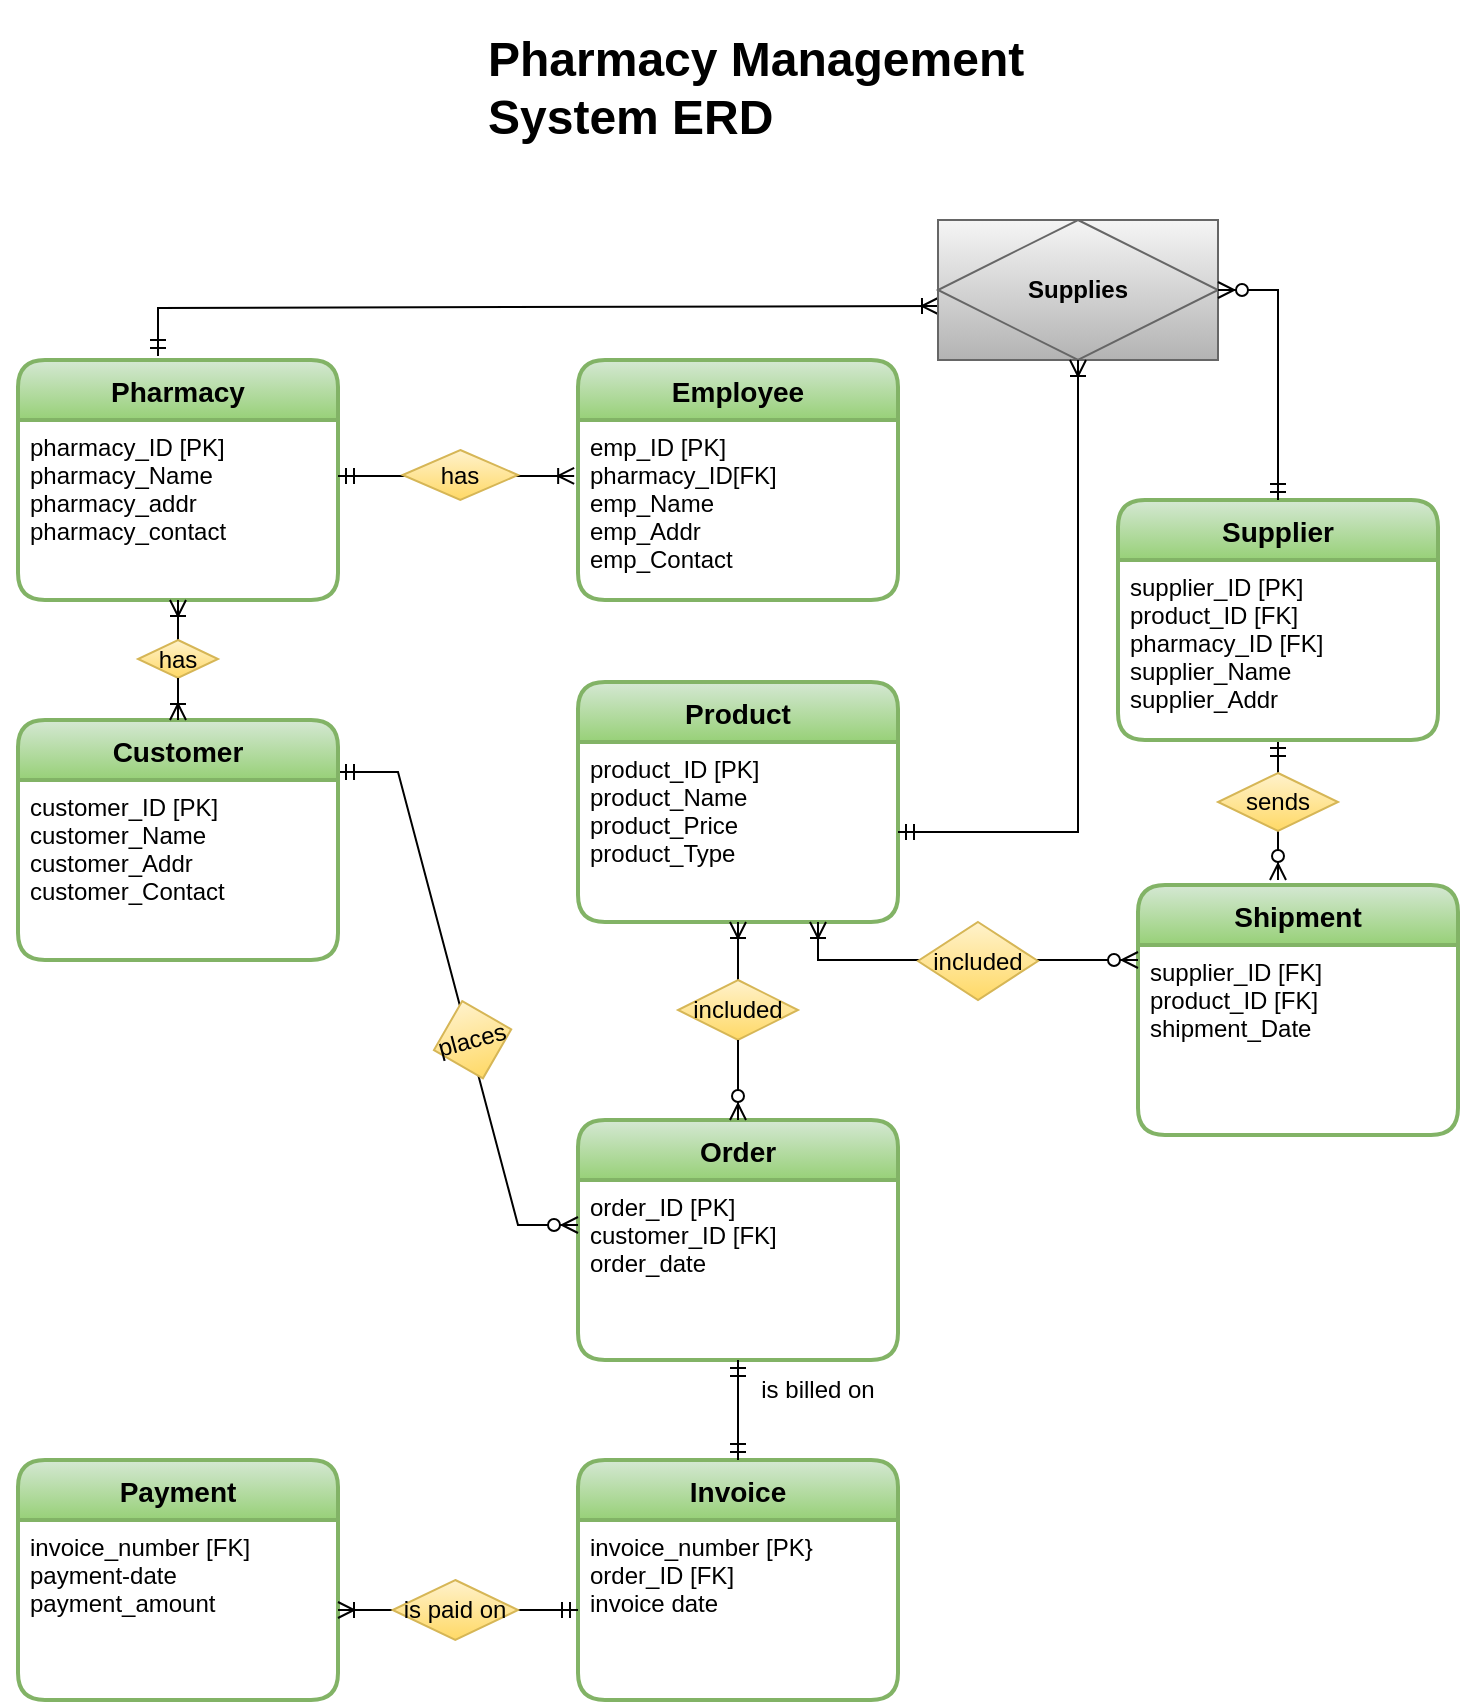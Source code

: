 <mxfile version="19.0.3" type="device"><diagram id="jVTgpMCZ5lWpzhjlVi98" name="Page-1"><mxGraphModel dx="868" dy="1560" grid="1" gridSize="10" guides="1" tooltips="1" connect="1" arrows="1" fold="1" page="1" pageScale="1" pageWidth="850" pageHeight="1100" math="0" shadow="0"><root><mxCell id="0"/><mxCell id="1" parent="0"/><mxCell id="omDc2vmZ0fwQwDPZ65IK-7" value="Product" style="swimlane;childLayout=stackLayout;horizontal=1;startSize=30;horizontalStack=0;rounded=1;fontSize=14;fontStyle=1;strokeWidth=2;resizeParent=0;resizeLast=1;shadow=0;dashed=0;align=center;fillColor=#d5e8d4;strokeColor=#82b366;gradientColor=#97d077;" parent="1" vertex="1"><mxGeometry x="360" y="271" width="160" height="120" as="geometry"/></mxCell><mxCell id="omDc2vmZ0fwQwDPZ65IK-8" value="product_ID [PK]&#10;product_Name&#10;product_Price&#10;product_Type" style="align=left;strokeColor=none;fillColor=none;spacingLeft=4;fontSize=12;verticalAlign=top;resizable=0;rotatable=0;part=1;" parent="omDc2vmZ0fwQwDPZ65IK-7" vertex="1"><mxGeometry y="30" width="160" height="90" as="geometry"/></mxCell><mxCell id="omDc2vmZ0fwQwDPZ65IK-15" value="Shipment" style="swimlane;childLayout=stackLayout;horizontal=1;startSize=30;horizontalStack=0;rounded=1;fontSize=14;fontStyle=1;strokeWidth=2;resizeParent=0;resizeLast=1;shadow=0;dashed=0;align=center;fillColor=#d5e8d4;strokeColor=#82b366;gradientColor=#97d077;" parent="1" vertex="1"><mxGeometry x="640" y="372.5" width="160" height="125" as="geometry"/></mxCell><mxCell id="omDc2vmZ0fwQwDPZ65IK-16" value="supplier_ID [FK]&#10;product_ID [FK]&#10;shipment_Date" style="align=left;strokeColor=none;fillColor=none;spacingLeft=4;fontSize=12;verticalAlign=top;resizable=0;rotatable=0;part=1;" parent="omDc2vmZ0fwQwDPZ65IK-15" vertex="1"><mxGeometry y="30" width="160" height="95" as="geometry"/></mxCell><mxCell id="omDc2vmZ0fwQwDPZ65IK-17" value="Order" style="swimlane;childLayout=stackLayout;horizontal=1;startSize=30;horizontalStack=0;rounded=1;fontSize=14;fontStyle=1;strokeWidth=2;resizeParent=0;resizeLast=1;shadow=0;dashed=0;align=center;fillColor=#d5e8d4;strokeColor=#82b366;gradientColor=#97d077;" parent="1" vertex="1"><mxGeometry x="360" y="490" width="160" height="120" as="geometry"/></mxCell><mxCell id="omDc2vmZ0fwQwDPZ65IK-18" value="order_ID [PK]&#10;customer_ID [FK]&#10;order_date" style="align=left;strokeColor=none;fillColor=none;spacingLeft=4;fontSize=12;verticalAlign=top;resizable=0;rotatable=0;part=1;" parent="omDc2vmZ0fwQwDPZ65IK-17" vertex="1"><mxGeometry y="30" width="160" height="90" as="geometry"/></mxCell><mxCell id="ewfcHob6acEMUIv9Sz-J-6" value="" style="fontSize=12;html=1;endArrow=ERoneToMany;startArrow=none;rounded=0;exitX=0.5;exitY=0;exitDx=0;exitDy=0;entryX=0.5;entryY=1;entryDx=0;entryDy=0;" parent="1" source="ewfcHob6acEMUIv9Sz-J-37" target="omDc2vmZ0fwQwDPZ65IK-8" edge="1"><mxGeometry width="100" height="100" relative="1" as="geometry"><mxPoint x="370" y="380" as="sourcePoint"/><mxPoint x="470" y="280" as="targetPoint"/></mxGeometry></mxCell><mxCell id="ewfcHob6acEMUIv9Sz-J-9" value="" style="fontSize=12;html=1;endArrow=ERzeroToMany;startArrow=ERmandOne;rounded=0;exitX=0.5;exitY=1;exitDx=0;exitDy=0;" parent="1" edge="1"><mxGeometry width="100" height="100" relative="1" as="geometry"><mxPoint x="710" y="300" as="sourcePoint"/><mxPoint x="710" y="370" as="targetPoint"/></mxGeometry></mxCell><mxCell id="ewfcHob6acEMUIv9Sz-J-17" value="" style="fontSize=12;html=1;endArrow=ERoneToMany;startArrow=ERzeroToMany;rounded=0;elbow=vertical;entryX=0.75;entryY=1;entryDx=0;entryDy=0;edgeStyle=orthogonalEdgeStyle;" parent="1" target="omDc2vmZ0fwQwDPZ65IK-8" edge="1"><mxGeometry width="100" height="100" relative="1" as="geometry"><mxPoint x="640" y="410" as="sourcePoint"/><mxPoint x="520" y="390" as="targetPoint"/><Array as="points"><mxPoint x="480" y="410"/></Array></mxGeometry></mxCell><mxCell id="ewfcHob6acEMUIv9Sz-J-19" value="" style="edgeStyle=entityRelationEdgeStyle;fontSize=12;html=1;endArrow=ERzeroToMany;startArrow=ERmandOne;rounded=0;elbow=vertical;entryX=0;entryY=0.25;entryDx=0;entryDy=0;" parent="1" target="omDc2vmZ0fwQwDPZ65IK-18" edge="1"><mxGeometry width="100" height="100" relative="1" as="geometry"><mxPoint x="240" y="316" as="sourcePoint"/><mxPoint x="470" y="420" as="targetPoint"/></mxGeometry></mxCell><mxCell id="ewfcHob6acEMUIv9Sz-J-32" value="sends" style="shape=rhombus;perimeter=rhombusPerimeter;whiteSpace=wrap;html=1;align=center;fillColor=#fff2cc;strokeColor=#d6b656;gradientColor=#ffd966;" parent="1" vertex="1"><mxGeometry x="680" y="316.5" width="60" height="29" as="geometry"/></mxCell><mxCell id="ewfcHob6acEMUIv9Sz-J-37" value="included" style="shape=rhombus;perimeter=rhombusPerimeter;whiteSpace=wrap;html=1;align=center;fillColor=#fff2cc;strokeColor=#d6b656;gradientColor=#ffd966;" parent="1" vertex="1"><mxGeometry x="410" y="420" width="60" height="30" as="geometry"/></mxCell><mxCell id="ewfcHob6acEMUIv9Sz-J-38" value="" style="fontSize=12;html=1;endArrow=none;startArrow=ERzeroToMany;rounded=0;exitX=0.5;exitY=0;exitDx=0;exitDy=0;entryX=0.5;entryY=1;entryDx=0;entryDy=0;" parent="1" source="omDc2vmZ0fwQwDPZ65IK-17" target="ewfcHob6acEMUIv9Sz-J-37" edge="1"><mxGeometry width="100" height="100" relative="1" as="geometry"><mxPoint x="440" y="480" as="sourcePoint"/><mxPoint x="440" y="391" as="targetPoint"/></mxGeometry></mxCell><mxCell id="ewfcHob6acEMUIv9Sz-J-39" value="places" style="shape=rhombus;perimeter=rhombusPerimeter;whiteSpace=wrap;html=1;align=center;rotation=-15;fillColor=#fff2cc;strokeColor=#d6b656;gradientColor=#ffd966;" parent="1" vertex="1"><mxGeometry x="287.29" y="429.83" width="40" height="40" as="geometry"/></mxCell><mxCell id="ewfcHob6acEMUIv9Sz-J-53" value="included" style="shape=rhombus;perimeter=rhombusPerimeter;whiteSpace=wrap;html=1;align=center;fillColor=#fff2cc;strokeColor=#d6b656;gradientColor=#ffd966;" parent="1" vertex="1"><mxGeometry x="530" y="391" width="60" height="39" as="geometry"/></mxCell><mxCell id="ewfcHob6acEMUIv9Sz-J-59" value="&lt;h1&gt;Pharmacy Management System ERD&lt;/h1&gt;" style="text;html=1;strokeColor=none;fillColor=none;spacing=5;spacingTop=-20;whiteSpace=wrap;overflow=hidden;rounded=0;" parent="1" vertex="1"><mxGeometry x="310" y="-60" width="290" height="80" as="geometry"/></mxCell><mxCell id="39XFj7nZkMEKBaOeg3yb-1" value="Customer" style="swimlane;childLayout=stackLayout;horizontal=1;startSize=30;horizontalStack=0;rounded=1;fontSize=14;fontStyle=1;strokeWidth=2;resizeParent=0;resizeLast=1;shadow=0;dashed=0;align=center;fillColor=#d5e8d4;gradientColor=#97d077;strokeColor=#82b366;" parent="1" vertex="1"><mxGeometry x="80" y="290" width="160" height="120" as="geometry"/></mxCell><mxCell id="39XFj7nZkMEKBaOeg3yb-2" value="customer_ID [PK]&#10;customer_Name&#10;customer_Addr&#10;customer_Contact" style="align=left;strokeColor=none;fillColor=none;spacingLeft=4;fontSize=12;verticalAlign=top;resizable=0;rotatable=0;part=1;" parent="39XFj7nZkMEKBaOeg3yb-1" vertex="1"><mxGeometry y="30" width="160" height="90" as="geometry"/></mxCell><mxCell id="39XFj7nZkMEKBaOeg3yb-17" value="Supplier" style="swimlane;childLayout=stackLayout;horizontal=1;startSize=30;horizontalStack=0;rounded=1;fontSize=14;fontStyle=1;strokeWidth=2;resizeParent=0;resizeLast=1;shadow=0;dashed=0;align=center;fillColor=#d5e8d4;gradientColor=#97d077;strokeColor=#82b366;" parent="1" vertex="1"><mxGeometry x="630" y="180" width="160" height="120" as="geometry"/></mxCell><mxCell id="39XFj7nZkMEKBaOeg3yb-18" value="supplier_ID [PK]&#10;product_ID [FK]&#10;pharmacy_ID [FK]&#10;supplier_Name&#10;supplier_Addr&#10;&#10;" style="align=left;strokeColor=none;fillColor=none;spacingLeft=4;fontSize=12;verticalAlign=top;resizable=0;rotatable=0;part=1;" parent="39XFj7nZkMEKBaOeg3yb-17" vertex="1"><mxGeometry y="30" width="160" height="90" as="geometry"/></mxCell><mxCell id="4_zkuuPt7Zu8CAfUVocA-6" value="Payment" style="swimlane;childLayout=stackLayout;horizontal=1;startSize=30;horizontalStack=0;rounded=1;fontSize=14;fontStyle=1;strokeWidth=2;resizeParent=0;resizeLast=1;shadow=0;dashed=0;align=center;fillColor=#d5e8d4;strokeColor=#82b366;gradientColor=#97d077;" parent="1" vertex="1"><mxGeometry x="80" y="660" width="160" height="120" as="geometry"/></mxCell><mxCell id="4_zkuuPt7Zu8CAfUVocA-7" value="invoice_number [FK]&#10;payment-date&#10;payment_amount" style="align=left;strokeColor=none;fillColor=none;spacingLeft=4;fontSize=12;verticalAlign=top;resizable=0;rotatable=0;part=1;" parent="4_zkuuPt7Zu8CAfUVocA-6" vertex="1"><mxGeometry y="30" width="160" height="90" as="geometry"/></mxCell><mxCell id="4_zkuuPt7Zu8CAfUVocA-8" style="edgeStyle=none;rounded=0;orthogonalLoop=1;jettySize=auto;html=1;entryX=-0.006;entryY=0.622;entryDx=0;entryDy=0;entryPerimeter=0;elbow=vertical;" parent="4_zkuuPt7Zu8CAfUVocA-6" source="4_zkuuPt7Zu8CAfUVocA-7" target="4_zkuuPt7Zu8CAfUVocA-7" edge="1"><mxGeometry relative="1" as="geometry"/></mxCell><mxCell id="4_zkuuPt7Zu8CAfUVocA-9" value="Invoice" style="swimlane;childLayout=stackLayout;horizontal=1;startSize=30;horizontalStack=0;rounded=1;fontSize=14;fontStyle=1;strokeWidth=2;resizeParent=0;resizeLast=1;shadow=0;dashed=0;align=center;fillColor=#d5e8d4;gradientColor=#97d077;strokeColor=#82b366;" parent="1" vertex="1"><mxGeometry x="360" y="660" width="160" height="120" as="geometry"/></mxCell><mxCell id="4_zkuuPt7Zu8CAfUVocA-10" value="invoice_number [PK}&#10;order_ID [FK]&#10;invoice date" style="align=left;strokeColor=none;fillColor=none;spacingLeft=4;fontSize=12;verticalAlign=top;resizable=0;rotatable=0;part=1;" parent="4_zkuuPt7Zu8CAfUVocA-9" vertex="1"><mxGeometry y="30" width="160" height="90" as="geometry"/></mxCell><mxCell id="4_zkuuPt7Zu8CAfUVocA-11" value="" style="fontSize=12;html=1;endArrow=ERmandOne;startArrow=ERmandOne;rounded=0;entryX=0.5;entryY=1;entryDx=0;entryDy=0;exitX=0.5;exitY=0;exitDx=0;exitDy=0;" parent="1" source="4_zkuuPt7Zu8CAfUVocA-9" target="omDc2vmZ0fwQwDPZ65IK-18" edge="1"><mxGeometry width="100" height="100" relative="1" as="geometry"><mxPoint x="370" y="780" as="sourcePoint"/><mxPoint x="470" y="680" as="targetPoint"/></mxGeometry></mxCell><mxCell id="4_zkuuPt7Zu8CAfUVocA-12" value="" style="fontSize=12;html=1;endArrow=ERoneToMany;startArrow=ERmandOne;rounded=0;entryX=1;entryY=0.5;entryDx=0;entryDy=0;exitX=0;exitY=0.5;exitDx=0;exitDy=0;" parent="1" source="4_zkuuPt7Zu8CAfUVocA-10" target="4_zkuuPt7Zu8CAfUVocA-7" edge="1"><mxGeometry width="100" height="100" relative="1" as="geometry"><mxPoint x="410" y="850" as="sourcePoint"/><mxPoint x="285" y="870" as="targetPoint"/></mxGeometry></mxCell><mxCell id="4_zkuuPt7Zu8CAfUVocA-14" value="is billed on" style="text;html=1;strokeColor=none;fillColor=none;align=center;verticalAlign=middle;whiteSpace=wrap;rounded=0;" parent="1" vertex="1"><mxGeometry x="450" y="610" width="60" height="30" as="geometry"/></mxCell><mxCell id="4_zkuuPt7Zu8CAfUVocA-16" value="is paid on" style="shape=rhombus;perimeter=rhombusPerimeter;whiteSpace=wrap;html=1;align=center;fillColor=#fff2cc;gradientColor=#ffd966;strokeColor=#d6b656;" parent="1" vertex="1"><mxGeometry x="267.29" y="720" width="62.71" height="30" as="geometry"/></mxCell><mxCell id="4_zkuuPt7Zu8CAfUVocA-17" value="Pharmacy" style="swimlane;childLayout=stackLayout;horizontal=1;startSize=30;horizontalStack=0;rounded=1;fontSize=14;fontStyle=1;strokeWidth=2;resizeParent=0;resizeLast=1;shadow=0;dashed=0;align=center;fillColor=#d5e8d4;strokeColor=#82b366;gradientColor=#97d077;" parent="1" vertex="1"><mxGeometry x="80" y="110" width="160" height="120" as="geometry"/></mxCell><mxCell id="4_zkuuPt7Zu8CAfUVocA-18" value="pharmacy_ID [PK]&#10;pharmacy_Name&#10;pharmacy_addr&#10;pharmacy_contact&#10;&#10;" style="align=left;strokeColor=none;fillColor=none;spacingLeft=4;fontSize=12;verticalAlign=top;resizable=0;rotatable=0;part=1;" parent="4_zkuuPt7Zu8CAfUVocA-17" vertex="1"><mxGeometry y="30" width="160" height="90" as="geometry"/></mxCell><mxCell id="4_zkuuPt7Zu8CAfUVocA-19" value="Employee" style="swimlane;childLayout=stackLayout;horizontal=1;startSize=30;horizontalStack=0;rounded=1;fontSize=14;fontStyle=1;strokeWidth=2;resizeParent=0;resizeLast=1;shadow=0;dashed=0;align=center;fillColor=#d5e8d4;strokeColor=#82b366;gradientColor=#97d077;" parent="1" vertex="1"><mxGeometry x="360" y="110" width="160" height="120" as="geometry"/></mxCell><mxCell id="4_zkuuPt7Zu8CAfUVocA-20" value="emp_ID [PK]&#10;pharmacy_ID[FK]&#10;emp_Name&#10;emp_Addr&#10;emp_Contact&#10;" style="align=left;strokeColor=none;fillColor=none;spacingLeft=4;fontSize=12;verticalAlign=top;resizable=0;rotatable=0;part=1;" parent="4_zkuuPt7Zu8CAfUVocA-19" vertex="1"><mxGeometry y="30" width="160" height="90" as="geometry"/></mxCell><mxCell id="4_zkuuPt7Zu8CAfUVocA-24" value="" style="fontSize=12;html=1;endArrow=ERoneToMany;startArrow=none;rounded=0;entryX=0.5;entryY=1;entryDx=0;entryDy=0;exitX=0.5;exitY=0;exitDx=0;exitDy=0;" parent="1" source="4_zkuuPt7Zu8CAfUVocA-25" edge="1"><mxGeometry width="100" height="100" relative="1" as="geometry"><mxPoint x="160" y="270" as="sourcePoint"/><mxPoint x="160" y="230" as="targetPoint"/></mxGeometry></mxCell><mxCell id="4_zkuuPt7Zu8CAfUVocA-25" value="has" style="shape=rhombus;perimeter=rhombusPerimeter;whiteSpace=wrap;html=1;align=center;fillColor=#fff2cc;strokeColor=#d6b656;gradientColor=#ffd966;" parent="1" vertex="1"><mxGeometry x="140" y="250" width="40" height="19" as="geometry"/></mxCell><mxCell id="4_zkuuPt7Zu8CAfUVocA-28" value="" style="fontSize=12;html=1;endArrow=ERoneToMany;startArrow=ERmandOne;rounded=0;exitX=1;exitY=0.333;exitDx=0;exitDy=0;exitPerimeter=0;entryX=-0.012;entryY=0.333;entryDx=0;entryDy=0;entryPerimeter=0;" parent="1" edge="1"><mxGeometry width="100" height="100" relative="1" as="geometry"><mxPoint x="240" y="167.97" as="sourcePoint"/><mxPoint x="358.08" y="167.97" as="targetPoint"/><Array as="points"/></mxGeometry></mxCell><mxCell id="4_zkuuPt7Zu8CAfUVocA-27" value="" style="fontSize=12;html=1;endArrow=none;startArrow=ERoneToMany;rounded=0;entryX=0.5;entryY=1;entryDx=0;entryDy=0;exitX=0.5;exitY=0;exitDx=0;exitDy=0;" parent="1" source="39XFj7nZkMEKBaOeg3yb-1" target="4_zkuuPt7Zu8CAfUVocA-25" edge="1"><mxGeometry width="100" height="100" relative="1" as="geometry"><mxPoint x="160" y="290" as="sourcePoint"/><mxPoint x="160" y="230" as="targetPoint"/></mxGeometry></mxCell><mxCell id="4_zkuuPt7Zu8CAfUVocA-21" value="has" style="shape=rhombus;perimeter=rhombusPerimeter;whiteSpace=wrap;html=1;align=center;fillColor=#fff2cc;strokeColor=#d6b656;gradientColor=#ffd966;" parent="1" vertex="1"><mxGeometry x="272.29" y="155" width="57.71" height="25" as="geometry"/></mxCell><mxCell id="4_zkuuPt7Zu8CAfUVocA-47" value="" style="fontSize=12;html=1;endArrow=ERoneToMany;startArrow=ERmandOne;rounded=0;entryX=0;entryY=0.5;entryDx=0;entryDy=0;" parent="1" edge="1"><mxGeometry width="100" height="100" relative="1" as="geometry"><mxPoint x="150" y="108" as="sourcePoint"/><mxPoint x="540" y="83" as="targetPoint"/><Array as="points"><mxPoint x="150" y="84"/></Array></mxGeometry></mxCell><mxCell id="4_zkuuPt7Zu8CAfUVocA-48" value="&lt;b&gt;Supplies&lt;/b&gt;" style="shape=associativeEntity;whiteSpace=wrap;html=1;align=center;fillColor=#f5f5f5;strokeColor=#666666;gradientColor=#b3b3b3;" parent="1" vertex="1"><mxGeometry x="540" y="40" width="140" height="70" as="geometry"/></mxCell><mxCell id="4_zkuuPt7Zu8CAfUVocA-50" value="" style="fontSize=12;html=1;endArrow=ERzeroToMany;startArrow=ERmandOne;rounded=0;entryX=1;entryY=0.5;entryDx=0;entryDy=0;exitX=0.5;exitY=0;exitDx=0;exitDy=0;" parent="1" source="39XFj7nZkMEKBaOeg3yb-17" target="4_zkuuPt7Zu8CAfUVocA-48" edge="1"><mxGeometry width="100" height="100" relative="1" as="geometry"><mxPoint x="740" y="180" as="sourcePoint"/><mxPoint x="680" y="74.5" as="targetPoint"/><Array as="points"><mxPoint x="710" y="75"/></Array></mxGeometry></mxCell><mxCell id="4_zkuuPt7Zu8CAfUVocA-51" value="" style="fontSize=12;html=1;endArrow=ERoneToMany;startArrow=ERmandOne;rounded=0;entryX=0.5;entryY=1;entryDx=0;entryDy=0;exitX=1;exitY=0.5;exitDx=0;exitDy=0;" parent="1" source="omDc2vmZ0fwQwDPZ65IK-8" target="4_zkuuPt7Zu8CAfUVocA-48" edge="1"><mxGeometry width="100" height="100" relative="1" as="geometry"><mxPoint x="550" y="360" as="sourcePoint"/><mxPoint x="1050" y="242.5" as="targetPoint"/><Array as="points"><mxPoint x="610" y="346"/><mxPoint x="610" y="200"/></Array></mxGeometry></mxCell></root></mxGraphModel></diagram></mxfile>